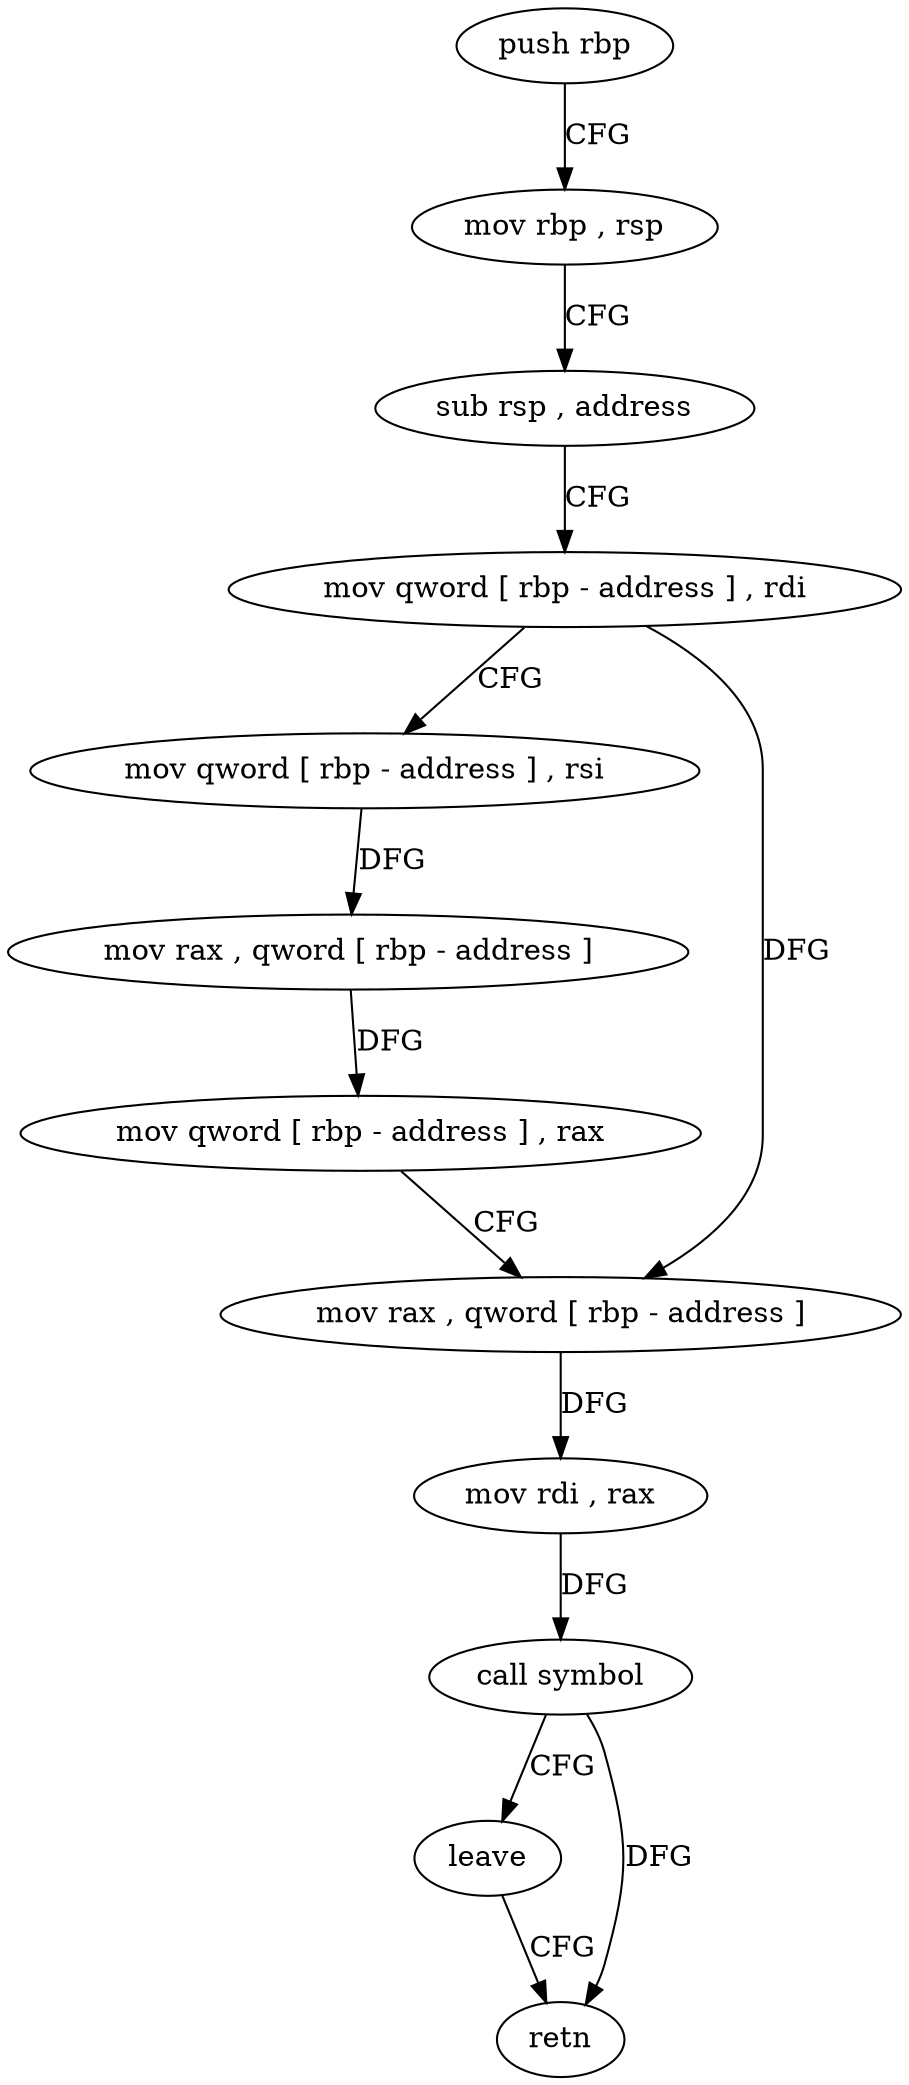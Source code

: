 digraph "func" {
"153562" [label = "push rbp" ]
"153563" [label = "mov rbp , rsp" ]
"153566" [label = "sub rsp , address" ]
"153570" [label = "mov qword [ rbp - address ] , rdi" ]
"153574" [label = "mov qword [ rbp - address ] , rsi" ]
"153578" [label = "mov rax , qword [ rbp - address ]" ]
"153582" [label = "mov qword [ rbp - address ] , rax" ]
"153586" [label = "mov rax , qword [ rbp - address ]" ]
"153590" [label = "mov rdi , rax" ]
"153593" [label = "call symbol" ]
"153598" [label = "leave" ]
"153599" [label = "retn" ]
"153562" -> "153563" [ label = "CFG" ]
"153563" -> "153566" [ label = "CFG" ]
"153566" -> "153570" [ label = "CFG" ]
"153570" -> "153574" [ label = "CFG" ]
"153570" -> "153586" [ label = "DFG" ]
"153574" -> "153578" [ label = "DFG" ]
"153578" -> "153582" [ label = "DFG" ]
"153582" -> "153586" [ label = "CFG" ]
"153586" -> "153590" [ label = "DFG" ]
"153590" -> "153593" [ label = "DFG" ]
"153593" -> "153598" [ label = "CFG" ]
"153593" -> "153599" [ label = "DFG" ]
"153598" -> "153599" [ label = "CFG" ]
}
